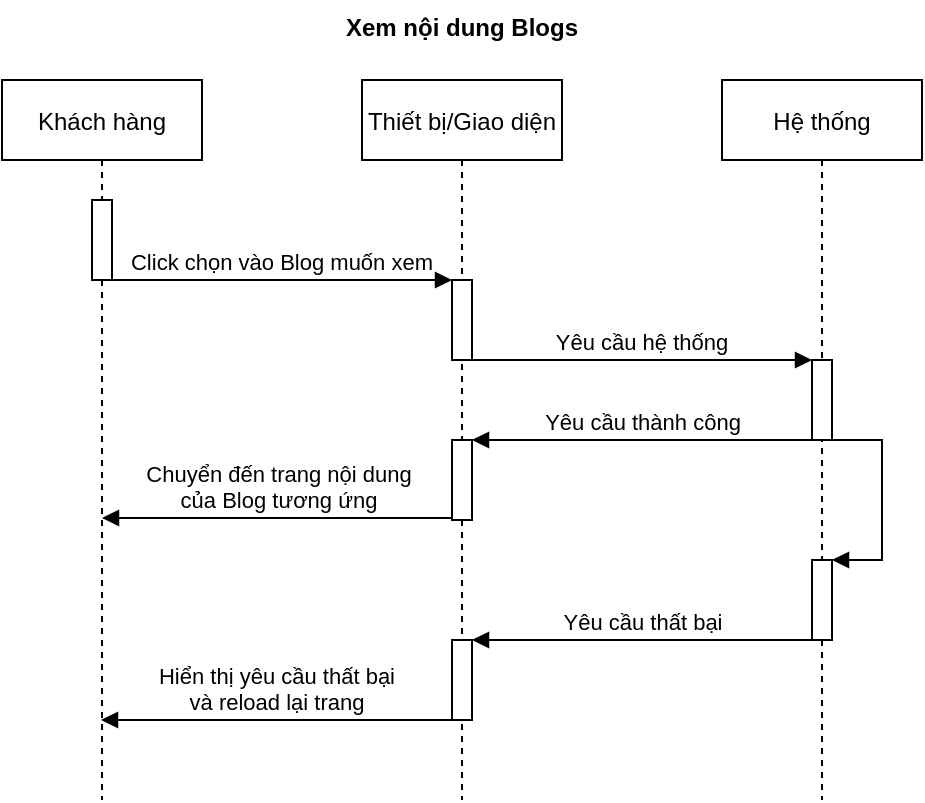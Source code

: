 <mxfile version="15.1.4" type="github">
  <diagram id="AWD2Q3BVTs37LOyLXkD4" name="Page-1">
    <mxGraphModel dx="1662" dy="794" grid="1" gridSize="10" guides="1" tooltips="1" connect="1" arrows="1" fold="1" page="1" pageScale="1" pageWidth="827" pageHeight="1169" math="0" shadow="0">
      <root>
        <mxCell id="0" />
        <mxCell id="1" parent="0" />
        <mxCell id="wln_yg1YJ-g6kBpCFjG0-1" value="Khách hàng" style="shape=umlLifeline;perimeter=lifelinePerimeter;container=1;collapsible=0;recursiveResize=0;rounded=0;shadow=0;strokeWidth=1;" parent="1" vertex="1">
          <mxGeometry x="120" y="80" width="100" height="360" as="geometry" />
        </mxCell>
        <mxCell id="wln_yg1YJ-g6kBpCFjG0-2" value="" style="points=[];perimeter=orthogonalPerimeter;rounded=0;shadow=0;strokeWidth=1;" parent="wln_yg1YJ-g6kBpCFjG0-1" vertex="1">
          <mxGeometry x="45" y="60" width="10" height="40" as="geometry" />
        </mxCell>
        <mxCell id="wln_yg1YJ-g6kBpCFjG0-3" value="Thiết bị/Giao diện" style="shape=umlLifeline;perimeter=lifelinePerimeter;container=1;collapsible=0;recursiveResize=0;rounded=0;shadow=0;strokeWidth=1;" parent="1" vertex="1">
          <mxGeometry x="300" y="80" width="100" height="360" as="geometry" />
        </mxCell>
        <mxCell id="wln_yg1YJ-g6kBpCFjG0-4" value="" style="points=[];perimeter=orthogonalPerimeter;rounded=0;shadow=0;strokeWidth=1;" parent="wln_yg1YJ-g6kBpCFjG0-3" vertex="1">
          <mxGeometry x="45" y="100" width="10" height="40" as="geometry" />
        </mxCell>
        <mxCell id="wln_yg1YJ-g6kBpCFjG0-5" value="Click chọn vào Blog muốn xem" style="verticalAlign=bottom;endArrow=block;shadow=0;strokeWidth=1;" parent="1" source="wln_yg1YJ-g6kBpCFjG0-2" target="wln_yg1YJ-g6kBpCFjG0-4" edge="1">
          <mxGeometry relative="1" as="geometry">
            <mxPoint x="275" y="160" as="sourcePoint" />
            <mxPoint x="320" y="200" as="targetPoint" />
            <Array as="points">
              <mxPoint x="240" y="180" />
              <mxPoint x="320" y="180" />
            </Array>
          </mxGeometry>
        </mxCell>
        <mxCell id="wln_yg1YJ-g6kBpCFjG0-6" value="Hệ thống" style="shape=umlLifeline;perimeter=lifelinePerimeter;container=1;collapsible=0;recursiveResize=0;rounded=0;shadow=0;strokeWidth=1;" parent="1" vertex="1">
          <mxGeometry x="480" y="80" width="100" height="360" as="geometry" />
        </mxCell>
        <mxCell id="wln_yg1YJ-g6kBpCFjG0-7" value="" style="points=[];perimeter=orthogonalPerimeter;rounded=0;shadow=0;strokeWidth=1;" parent="wln_yg1YJ-g6kBpCFjG0-6" vertex="1">
          <mxGeometry x="45" y="140" width="10" height="40" as="geometry" />
        </mxCell>
        <mxCell id="AR-g7elsLyBKt3nDmy5w-1" value="" style="html=1;points=[];perimeter=orthogonalPerimeter;" vertex="1" parent="wln_yg1YJ-g6kBpCFjG0-6">
          <mxGeometry x="45" y="240" width="10" height="40" as="geometry" />
        </mxCell>
        <mxCell id="AR-g7elsLyBKt3nDmy5w-2" value="" style="edgeStyle=orthogonalEdgeStyle;html=1;align=left;spacingLeft=2;endArrow=block;rounded=0;entryX=1;entryY=0;" edge="1" target="AR-g7elsLyBKt3nDmy5w-1" parent="wln_yg1YJ-g6kBpCFjG0-6">
          <mxGeometry x="0.333" y="104" relative="1" as="geometry">
            <mxPoint x="50" y="180" as="sourcePoint" />
            <Array as="points">
              <mxPoint x="80" y="180" />
            </Array>
            <mxPoint x="100" y="-74" as="offset" />
          </mxGeometry>
        </mxCell>
        <mxCell id="wln_yg1YJ-g6kBpCFjG0-8" value="Yêu cầu hệ thống" style="verticalAlign=bottom;endArrow=block;shadow=0;strokeWidth=1;" parent="1" source="wln_yg1YJ-g6kBpCFjG0-4" target="wln_yg1YJ-g6kBpCFjG0-7" edge="1">
          <mxGeometry relative="1" as="geometry">
            <mxPoint x="350" y="160.0" as="sourcePoint" />
            <mxPoint x="520" y="160.0" as="targetPoint" />
            <Array as="points">
              <mxPoint x="410" y="220" />
            </Array>
          </mxGeometry>
        </mxCell>
        <mxCell id="wln_yg1YJ-g6kBpCFjG0-11" value="Yêu cầu thành công" style="html=1;verticalAlign=bottom;endArrow=block;" parent="1" source="wln_yg1YJ-g6kBpCFjG0-7" target="wln_yg1YJ-g6kBpCFjG0-12" edge="1">
          <mxGeometry width="80" relative="1" as="geometry">
            <mxPoint x="520" y="260" as="sourcePoint" />
            <mxPoint x="460" y="300" as="targetPoint" />
            <Array as="points">
              <mxPoint x="500" y="260" />
              <mxPoint x="440" y="260" />
            </Array>
          </mxGeometry>
        </mxCell>
        <mxCell id="wln_yg1YJ-g6kBpCFjG0-12" value="" style="points=[];perimeter=orthogonalPerimeter;rounded=0;shadow=0;strokeWidth=1;" parent="1" vertex="1">
          <mxGeometry x="345" y="260" width="10" height="40" as="geometry" />
        </mxCell>
        <mxCell id="wln_yg1YJ-g6kBpCFjG0-13" value="Chuyển đến trang nội dung &lt;br&gt;của Blog tương ứng" style="html=1;verticalAlign=bottom;endArrow=block;" parent="1" source="wln_yg1YJ-g6kBpCFjG0-12" target="wln_yg1YJ-g6kBpCFjG0-1" edge="1">
          <mxGeometry width="80" relative="1" as="geometry">
            <mxPoint x="345" y="299" as="sourcePoint" />
            <mxPoint x="175" y="299" as="targetPoint" />
            <Array as="points">
              <mxPoint x="320" y="299" />
              <mxPoint x="260" y="299" />
            </Array>
          </mxGeometry>
        </mxCell>
        <mxCell id="wln_yg1YJ-g6kBpCFjG0-17" value="Xem nội dung Blogs" style="text;align=center;fontStyle=1;verticalAlign=middle;spacingLeft=3;spacingRight=3;strokeColor=none;rotatable=0;points=[[0,0.5],[1,0.5]];portConstraint=eastwest;" parent="1" vertex="1">
          <mxGeometry x="310" y="40" width="80" height="26" as="geometry" />
        </mxCell>
        <mxCell id="AR-g7elsLyBKt3nDmy5w-3" value="Yêu cầu thất bại" style="html=1;verticalAlign=bottom;endArrow=block;" edge="1" parent="1">
          <mxGeometry width="80" relative="1" as="geometry">
            <mxPoint x="525" y="360" as="sourcePoint" />
            <mxPoint x="355" y="360" as="targetPoint" />
            <Array as="points">
              <mxPoint x="500" y="360" />
              <mxPoint x="440" y="360" />
            </Array>
          </mxGeometry>
        </mxCell>
        <mxCell id="AR-g7elsLyBKt3nDmy5w-4" value="" style="points=[];perimeter=orthogonalPerimeter;rounded=0;shadow=0;strokeWidth=1;" vertex="1" parent="1">
          <mxGeometry x="345" y="360" width="10" height="40" as="geometry" />
        </mxCell>
        <mxCell id="AR-g7elsLyBKt3nDmy5w-5" value="Hiển thị yêu cầu thất bại&lt;br&gt;và reload lại trang" style="html=1;verticalAlign=bottom;endArrow=block;" edge="1" parent="1">
          <mxGeometry width="80" relative="1" as="geometry">
            <mxPoint x="345" y="400" as="sourcePoint" />
            <mxPoint x="169.5" y="400" as="targetPoint" />
            <Array as="points">
              <mxPoint x="320" y="400" />
              <mxPoint x="260" y="400" />
            </Array>
          </mxGeometry>
        </mxCell>
      </root>
    </mxGraphModel>
  </diagram>
</mxfile>
